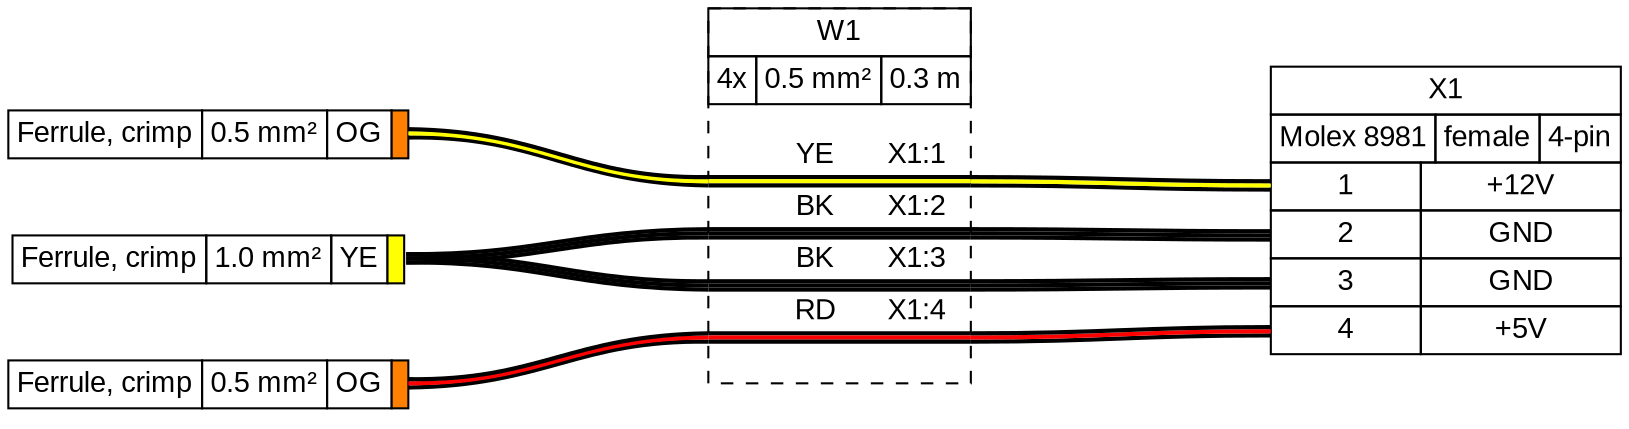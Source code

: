 graph {
// Graph generated by WireViz
// https://github.com/formatc1702/WireViz
	graph [bgcolor=white fontname=arial nodesep=0.33 rankdir=LR ranksep=2]
	node [fillcolor=white fontname=arial shape=record style=filled]
	edge [fontname=arial style=bold]
	X1 [label=<<table border="0" cellspacing="0" cellpadding="0"><tr><td><table border="0" cellspacing="0" cellpadding="3" cellborder="1"><tr><td balign="left">X1</td></tr></table></td></tr><tr><td><table border="0" cellspacing="0" cellpadding="3" cellborder="1"><tr><td balign="left">Molex 8981</td><td balign="left">female</td><td balign="left">4-pin</td></tr></table></td></tr><tr><td><table border="0" cellspacing="0" cellpadding="3" cellborder="1"><tr><td port="p1l">1</td><td>+12V</td></tr><tr><td port="p2l">2</td><td>GND</td></tr><tr><td port="p3l">3</td><td>GND</td></tr><tr><td port="p4l">4</td><td>+5V</td></tr></table></td></tr></table>> fillcolor=white margin=0 shape=none style=filled]
	F_10_1 [label=<<table border="0" cellspacing="0" cellpadding="0"><tr><td><table border="0" cellspacing="0" cellpadding="3" cellborder="1"><tr><td balign="left">Ferrule, crimp</td><td balign="left">1.0 mm²</td><td balign="left">YE</td><td balign="left" bgcolor="#FFFF00" width="4"></td></tr></table></td></tr></table>> fillcolor=white margin=0 shape=none style=filled]
	_F_05_1 [label=<<table border="0" cellspacing="0" cellpadding="0"><tr><td><table border="0" cellspacing="0" cellpadding="3" cellborder="1"><tr><td balign="left">Ferrule, crimp</td><td balign="left">0.5 mm²</td><td balign="left">OG</td><td balign="left" bgcolor="#FF8000" width="4"></td></tr></table></td></tr></table>> fillcolor=white margin=0 shape=none style=filled]
	_F_05_2 [label=<<table border="0" cellspacing="0" cellpadding="0"><tr><td><table border="0" cellspacing="0" cellpadding="3" cellborder="1"><tr><td balign="left">Ferrule, crimp</td><td balign="left">0.5 mm²</td><td balign="left">OG</td><td balign="left" bgcolor="#FF8000" width="4"></td></tr></table></td></tr></table>> fillcolor=white margin=0 shape=none style=filled]
	edge [color="#000000:#ffff00:#000000"]
	_F_05_1:e -- W1:w1:w
	edge [color="#000000:#ff0000:#000000"]
	_F_05_2:e -- W1:w4:w
	edge [color="#000000:#ffff00:#000000"]
	W1:w1:e -- X1:p1l:w
	edge [color="#000000:#000000:#000000"]
	W1:w2:e -- X1:p2l:w
	edge [color="#000000:#000000:#000000"]
	W1:w3:e -- X1:p3l:w
	edge [color="#000000:#ff0000:#000000"]
	W1:w4:e -- X1:p4l:w
	edge [color="#000000:#000000:#000000"]
	F_10_1:e -- W1:w2:w
	edge [color="#000000:#000000:#000000"]
	F_10_1:e -- W1:w3:w
	W1 [label=<<table border="0" cellspacing="0" cellpadding="0"><tr><td><table border="0" cellspacing="0" cellpadding="3" cellborder="1"><tr><td colspan="3">W1</td></tr><tr><td balign="left">4x</td><td balign="left">0.5 mm²</td><td balign="left">0.3 m</td></tr></table></td></tr><tr><td>&nbsp;</td></tr><tr><td><table border="0" cellspacing="0" cellborder="0"><tr><td></td><td>YE</td><td>X1:1</td></tr><tr><td colspan="3" border="0" cellspacing="0" cellpadding="0" port="w1" height="6"><table cellspacing="0" cellborder="0" border = "0"><tr><td colspan="3" cellpadding="0" height="2" bgcolor="#000000" border="0"></td></tr><tr><td colspan="3" cellpadding="0" height="2" bgcolor="#ffff00" border="0"></td></tr><tr><td colspan="3" cellpadding="0" height="2" bgcolor="#000000" border="0"></td></tr></table></td></tr><tr><td></td><td>BK</td><td>X1:2</td></tr><tr><td colspan="3" border="0" cellspacing="0" cellpadding="0" port="w2" height="6"><table cellspacing="0" cellborder="0" border = "0"><tr><td colspan="3" cellpadding="0" height="2" bgcolor="#000000" border="0"></td></tr><tr><td colspan="3" cellpadding="0" height="2" bgcolor="#000000" border="0"></td></tr><tr><td colspan="3" cellpadding="0" height="2" bgcolor="#000000" border="0"></td></tr></table></td></tr><tr><td></td><td>BK</td><td>X1:3</td></tr><tr><td colspan="3" border="0" cellspacing="0" cellpadding="0" port="w3" height="6"><table cellspacing="0" cellborder="0" border = "0"><tr><td colspan="3" cellpadding="0" height="2" bgcolor="#000000" border="0"></td></tr><tr><td colspan="3" cellpadding="0" height="2" bgcolor="#000000" border="0"></td></tr><tr><td colspan="3" cellpadding="0" height="2" bgcolor="#000000" border="0"></td></tr></table></td></tr><tr><td></td><td>RD</td><td>X1:4</td></tr><tr><td colspan="3" border="0" cellspacing="0" cellpadding="0" port="w4" height="6"><table cellspacing="0" cellborder="0" border = "0"><tr><td colspan="3" cellpadding="0" height="2" bgcolor="#000000" border="0"></td></tr><tr><td colspan="3" cellpadding="0" height="2" bgcolor="#ff0000" border="0"></td></tr><tr><td colspan="3" cellpadding="0" height="2" bgcolor="#000000" border="0"></td></tr></table></td></tr><tr><td>&nbsp;</td></tr></table></td></tr></table>> fillcolor=white margin=0 shape=box style="filled,dashed"]
}
